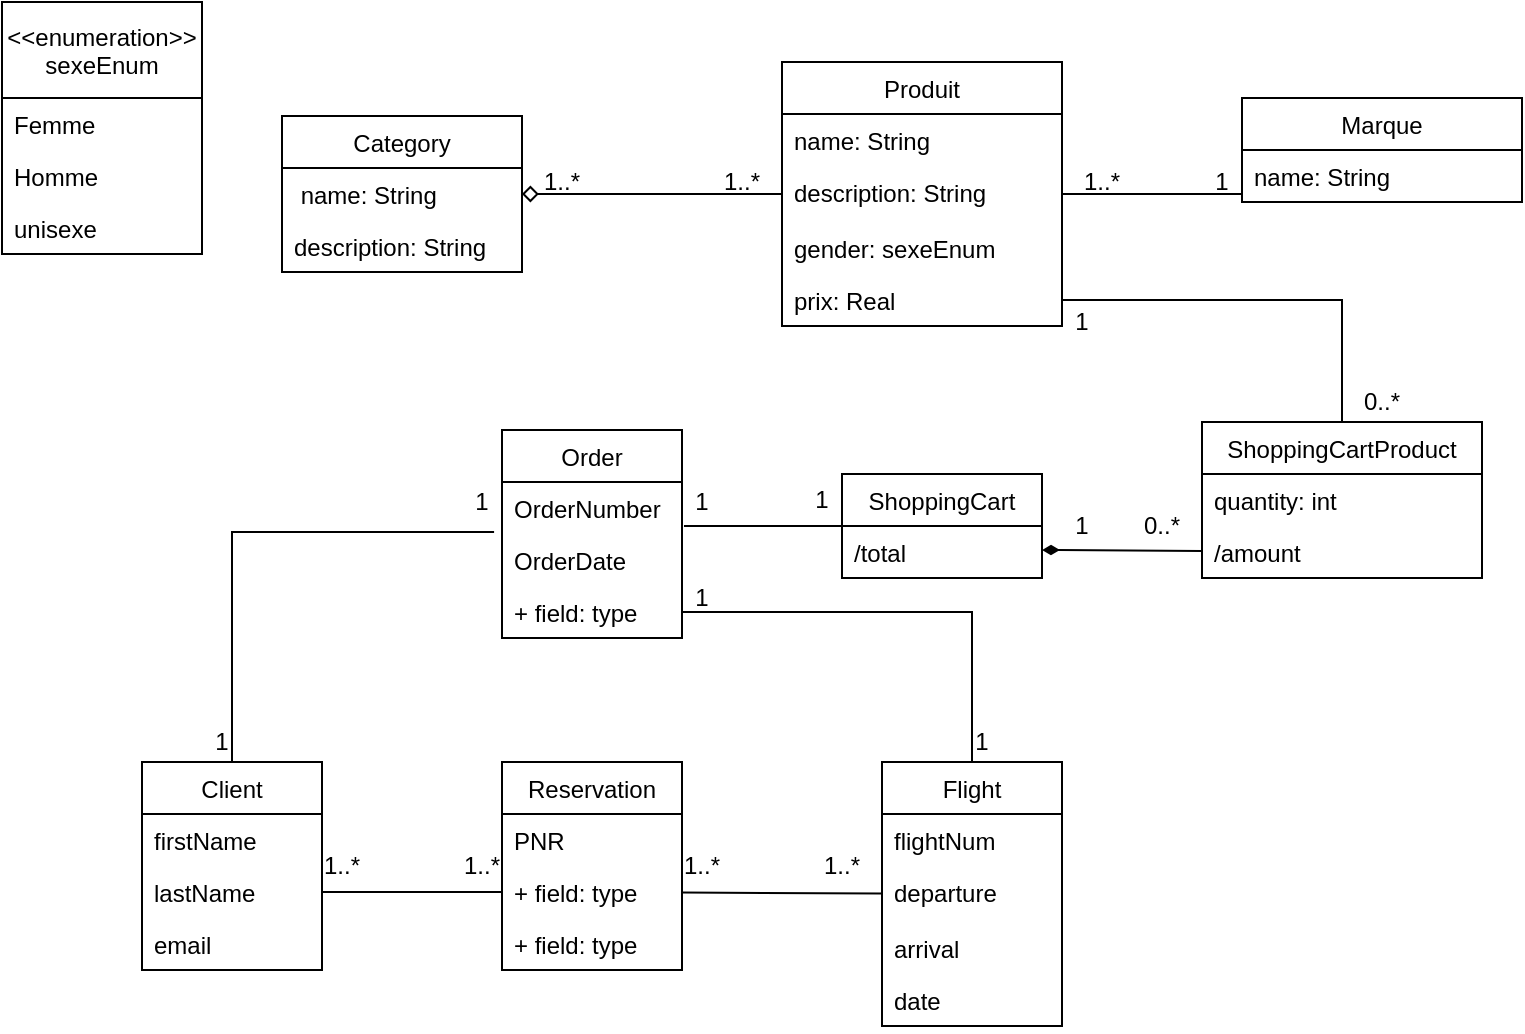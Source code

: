 <mxfile version="12.5.5" type="github"><diagram id="Qc0xy-G69XT1tIaJmUWe" name="Page-1"><mxGraphModel dx="1102" dy="611" grid="1" gridSize="10" guides="1" tooltips="1" connect="1" arrows="1" fold="1" page="1" pageScale="1" pageWidth="827" pageHeight="1169" math="0" shadow="0"><root><mxCell id="0"/><mxCell id="1" parent="0"/><mxCell id="HkwgLx9k9ZcmlNR625Nq-1" value="Category" style="swimlane;fontStyle=0;childLayout=stackLayout;horizontal=1;startSize=26;fillColor=none;horizontalStack=0;resizeParent=1;resizeParentMax=0;resizeLast=0;collapsible=1;marginBottom=0;" vertex="1" parent="1"><mxGeometry x="150" y="67" width="120" height="78" as="geometry"/></mxCell><mxCell id="HkwgLx9k9ZcmlNR625Nq-2" value=" name: String" style="text;strokeColor=none;fillColor=none;align=left;verticalAlign=top;spacingLeft=4;spacingRight=4;overflow=hidden;rotatable=0;points=[[0,0.5],[1,0.5]];portConstraint=eastwest;" vertex="1" parent="HkwgLx9k9ZcmlNR625Nq-1"><mxGeometry y="26" width="120" height="26" as="geometry"/></mxCell><mxCell id="HkwgLx9k9ZcmlNR625Nq-3" value="description: String" style="text;strokeColor=none;fillColor=none;align=left;verticalAlign=top;spacingLeft=4;spacingRight=4;overflow=hidden;rotatable=0;points=[[0,0.5],[1,0.5]];portConstraint=eastwest;" vertex="1" parent="HkwgLx9k9ZcmlNR625Nq-1"><mxGeometry y="52" width="120" height="26" as="geometry"/></mxCell><mxCell id="HkwgLx9k9ZcmlNR625Nq-4" value="Produit" style="swimlane;fontStyle=0;childLayout=stackLayout;horizontal=1;startSize=26;fillColor=none;horizontalStack=0;resizeParent=1;resizeParentMax=0;resizeLast=0;collapsible=1;marginBottom=0;" vertex="1" parent="1"><mxGeometry x="400" y="40" width="140" height="132" as="geometry"/></mxCell><mxCell id="HkwgLx9k9ZcmlNR625Nq-5" value="name: String" style="text;strokeColor=none;fillColor=none;align=left;verticalAlign=top;spacingLeft=4;spacingRight=4;overflow=hidden;rotatable=0;points=[[0,0.5],[1,0.5]];portConstraint=eastwest;" vertex="1" parent="HkwgLx9k9ZcmlNR625Nq-4"><mxGeometry y="26" width="140" height="26" as="geometry"/></mxCell><mxCell id="HkwgLx9k9ZcmlNR625Nq-6" value="description: String&#xA;" style="text;strokeColor=none;fillColor=none;align=left;verticalAlign=top;spacingLeft=4;spacingRight=4;overflow=hidden;rotatable=0;points=[[0,0.5],[1,0.5]];portConstraint=eastwest;" vertex="1" parent="HkwgLx9k9ZcmlNR625Nq-4"><mxGeometry y="52" width="140" height="28" as="geometry"/></mxCell><mxCell id="HkwgLx9k9ZcmlNR625Nq-7" value="gender: sexeEnum&#xA;" style="text;strokeColor=none;fillColor=none;align=left;verticalAlign=top;spacingLeft=4;spacingRight=4;overflow=hidden;rotatable=0;points=[[0,0.5],[1,0.5]];portConstraint=eastwest;" vertex="1" parent="HkwgLx9k9ZcmlNR625Nq-4"><mxGeometry y="80" width="140" height="26" as="geometry"/></mxCell><mxCell id="HkwgLx9k9ZcmlNR625Nq-8" value="prix: Real&#xA;" style="text;strokeColor=none;fillColor=none;align=left;verticalAlign=top;spacingLeft=4;spacingRight=4;overflow=hidden;rotatable=0;points=[[0,0.5],[1,0.5]];portConstraint=eastwest;" vertex="1" parent="HkwgLx9k9ZcmlNR625Nq-4"><mxGeometry y="106" width="140" height="26" as="geometry"/></mxCell><mxCell id="HkwgLx9k9ZcmlNR625Nq-9" value="&lt;&lt;enumeration&gt;&gt;&#xA;sexeEnum" style="swimlane;fontStyle=0;childLayout=stackLayout;horizontal=1;startSize=48;fillColor=none;horizontalStack=0;resizeParent=1;resizeParentMax=0;resizeLast=0;collapsible=1;marginBottom=0;" vertex="1" parent="1"><mxGeometry x="10" y="10" width="100" height="126" as="geometry"><mxRectangle x="60" y="322" width="90" height="26" as="alternateBounds"/></mxGeometry></mxCell><mxCell id="HkwgLx9k9ZcmlNR625Nq-10" value="Femme" style="text;strokeColor=none;fillColor=none;align=left;verticalAlign=top;spacingLeft=4;spacingRight=4;overflow=hidden;rotatable=0;points=[[0,0.5],[1,0.5]];portConstraint=eastwest;" vertex="1" parent="HkwgLx9k9ZcmlNR625Nq-9"><mxGeometry y="48" width="100" height="26" as="geometry"/></mxCell><mxCell id="HkwgLx9k9ZcmlNR625Nq-11" value="Homme" style="text;strokeColor=none;fillColor=none;align=left;verticalAlign=top;spacingLeft=4;spacingRight=4;overflow=hidden;rotatable=0;points=[[0,0.5],[1,0.5]];portConstraint=eastwest;" vertex="1" parent="HkwgLx9k9ZcmlNR625Nq-9"><mxGeometry y="74" width="100" height="26" as="geometry"/></mxCell><mxCell id="HkwgLx9k9ZcmlNR625Nq-12" value="unisexe" style="text;strokeColor=none;fillColor=none;align=left;verticalAlign=top;spacingLeft=4;spacingRight=4;overflow=hidden;rotatable=0;points=[[0,0.5],[1,0.5]];portConstraint=eastwest;" vertex="1" parent="HkwgLx9k9ZcmlNR625Nq-9"><mxGeometry y="100" width="100" height="26" as="geometry"/></mxCell><mxCell id="HkwgLx9k9ZcmlNR625Nq-13" value="Marque" style="swimlane;fontStyle=0;childLayout=stackLayout;horizontal=1;startSize=26;fillColor=none;horizontalStack=0;resizeParent=1;resizeParentMax=0;resizeLast=0;collapsible=1;marginBottom=0;" vertex="1" parent="1"><mxGeometry x="630" y="58" width="140" height="52" as="geometry"/></mxCell><mxCell id="HkwgLx9k9ZcmlNR625Nq-14" value="name: String" style="text;strokeColor=none;fillColor=none;align=left;verticalAlign=top;spacingLeft=4;spacingRight=4;overflow=hidden;rotatable=0;points=[[0,0.5],[1,0.5]];portConstraint=eastwest;" vertex="1" parent="HkwgLx9k9ZcmlNR625Nq-13"><mxGeometry y="26" width="140" height="26" as="geometry"/></mxCell><mxCell id="HkwgLx9k9ZcmlNR625Nq-16" style="edgeStyle=orthogonalEdgeStyle;rounded=0;orthogonalLoop=1;jettySize=auto;html=1;endArrow=none;endFill=0;" edge="1" parent="1" source="HkwgLx9k9ZcmlNR625Nq-6"><mxGeometry relative="1" as="geometry"><mxPoint x="630" y="106" as="targetPoint"/></mxGeometry></mxCell><mxCell id="HkwgLx9k9ZcmlNR625Nq-17" value="1" style="text;html=1;strokeColor=none;fillColor=none;align=center;verticalAlign=middle;whiteSpace=wrap;rounded=0;" vertex="1" parent="1"><mxGeometry x="610" y="90" width="20" height="20" as="geometry"/></mxCell><mxCell id="HkwgLx9k9ZcmlNR625Nq-18" value="1..*" style="text;html=1;strokeColor=none;fillColor=none;align=center;verticalAlign=middle;whiteSpace=wrap;rounded=0;" vertex="1" parent="1"><mxGeometry x="540" y="90" width="40" height="20" as="geometry"/></mxCell><mxCell id="HkwgLx9k9ZcmlNR625Nq-19" style="rounded=0;orthogonalLoop=1;jettySize=auto;html=1;endArrow=diamond;endFill=0;" edge="1" parent="1" source="HkwgLx9k9ZcmlNR625Nq-6" target="HkwgLx9k9ZcmlNR625Nq-2"><mxGeometry relative="1" as="geometry"/></mxCell><mxCell id="HkwgLx9k9ZcmlNR625Nq-20" value="1..*" style="text;html=1;strokeColor=none;fillColor=none;align=center;verticalAlign=middle;whiteSpace=wrap;rounded=0;" vertex="1" parent="1"><mxGeometry x="360" y="90" width="40" height="20" as="geometry"/></mxCell><mxCell id="HkwgLx9k9ZcmlNR625Nq-21" value="&lt;div&gt;1..*&lt;/div&gt;" style="text;html=1;strokeColor=none;fillColor=none;align=center;verticalAlign=middle;whiteSpace=wrap;rounded=0;" vertex="1" parent="1"><mxGeometry x="270" y="90" width="40" height="20" as="geometry"/></mxCell><mxCell id="HkwgLx9k9ZcmlNR625Nq-71" style="edgeStyle=orthogonalEdgeStyle;rounded=0;orthogonalLoop=1;jettySize=auto;html=1;entryX=1.011;entryY=0.846;entryDx=0;entryDy=0;entryPerimeter=0;endArrow=none;endFill=0;" edge="1" parent="1" source="HkwgLx9k9ZcmlNR625Nq-22" target="HkwgLx9k9ZcmlNR625Nq-36"><mxGeometry relative="1" as="geometry"/></mxCell><mxCell id="HkwgLx9k9ZcmlNR625Nq-22" value="ShoppingCart" style="swimlane;fontStyle=0;childLayout=stackLayout;horizontal=1;startSize=26;fillColor=none;horizontalStack=0;resizeParent=1;resizeParentMax=0;resizeLast=0;collapsible=1;marginBottom=0;" vertex="1" parent="1"><mxGeometry x="430" y="246" width="100" height="52" as="geometry"/></mxCell><mxCell id="HkwgLx9k9ZcmlNR625Nq-23" value="/total" style="text;strokeColor=none;fillColor=none;align=left;verticalAlign=top;spacingLeft=4;spacingRight=4;overflow=hidden;rotatable=0;points=[[0,0.5],[1,0.5]];portConstraint=eastwest;" vertex="1" parent="HkwgLx9k9ZcmlNR625Nq-22"><mxGeometry y="26" width="100" height="26" as="geometry"/></mxCell><mxCell id="HkwgLx9k9ZcmlNR625Nq-24" value="ShoppingCartProduct" style="swimlane;fontStyle=0;childLayout=stackLayout;horizontal=1;startSize=26;fillColor=none;horizontalStack=0;resizeParent=1;resizeParentMax=0;resizeLast=0;collapsible=1;marginBottom=0;" vertex="1" parent="1"><mxGeometry x="610" y="220" width="140" height="78" as="geometry"/></mxCell><mxCell id="HkwgLx9k9ZcmlNR625Nq-25" value="quantity: int" style="text;strokeColor=none;fillColor=none;align=left;verticalAlign=top;spacingLeft=4;spacingRight=4;overflow=hidden;rotatable=0;points=[[0,0.5],[1,0.5]];portConstraint=eastwest;" vertex="1" parent="HkwgLx9k9ZcmlNR625Nq-24"><mxGeometry y="26" width="140" height="26" as="geometry"/></mxCell><mxCell id="HkwgLx9k9ZcmlNR625Nq-26" value="/amount" style="text;strokeColor=none;fillColor=none;align=left;verticalAlign=top;spacingLeft=4;spacingRight=4;overflow=hidden;rotatable=0;points=[[0,0.5],[1,0.5]];portConstraint=eastwest;" vertex="1" parent="HkwgLx9k9ZcmlNR625Nq-24"><mxGeometry y="52" width="140" height="26" as="geometry"/></mxCell><mxCell id="HkwgLx9k9ZcmlNR625Nq-27" style="edgeStyle=orthogonalEdgeStyle;rounded=0;orthogonalLoop=1;jettySize=auto;html=1;entryX=0.5;entryY=0;entryDx=0;entryDy=0;endArrow=none;endFill=0;" edge="1" parent="1" source="HkwgLx9k9ZcmlNR625Nq-8" target="HkwgLx9k9ZcmlNR625Nq-24"><mxGeometry relative="1" as="geometry"/></mxCell><mxCell id="HkwgLx9k9ZcmlNR625Nq-28" value="1" style="text;html=1;strokeColor=none;fillColor=none;align=center;verticalAlign=middle;whiteSpace=wrap;rounded=0;" vertex="1" parent="1"><mxGeometry x="540" y="160" width="20" height="20" as="geometry"/></mxCell><mxCell id="HkwgLx9k9ZcmlNR625Nq-29" value="0..*" style="text;html=1;strokeColor=none;fillColor=none;align=center;verticalAlign=middle;whiteSpace=wrap;rounded=0;" vertex="1" parent="1"><mxGeometry x="680" y="200" width="40" height="20" as="geometry"/></mxCell><mxCell id="HkwgLx9k9ZcmlNR625Nq-30" style="edgeStyle=none;rounded=0;orthogonalLoop=1;jettySize=auto;html=1;exitX=0.75;exitY=0;exitDx=0;exitDy=0;endArrow=none;endFill=0;" edge="1" parent="1" source="HkwgLx9k9ZcmlNR625Nq-22" target="HkwgLx9k9ZcmlNR625Nq-22"><mxGeometry relative="1" as="geometry"/></mxCell><mxCell id="HkwgLx9k9ZcmlNR625Nq-31" style="edgeStyle=none;rounded=0;orthogonalLoop=1;jettySize=auto;html=1;exitX=0.5;exitY=0;exitDx=0;exitDy=0;endArrow=none;endFill=0;" edge="1" parent="1" source="HkwgLx9k9ZcmlNR625Nq-22" target="HkwgLx9k9ZcmlNR625Nq-22"><mxGeometry relative="1" as="geometry"/></mxCell><mxCell id="HkwgLx9k9ZcmlNR625Nq-32" style="edgeStyle=none;rounded=0;orthogonalLoop=1;jettySize=auto;html=1;endArrow=diamondThin;endFill=1;" edge="1" parent="1" source="HkwgLx9k9ZcmlNR625Nq-26"><mxGeometry relative="1" as="geometry"><mxPoint x="530" y="284" as="targetPoint"/></mxGeometry></mxCell><mxCell id="HkwgLx9k9ZcmlNR625Nq-33" value="1" style="text;html=1;strokeColor=none;fillColor=none;align=center;verticalAlign=middle;whiteSpace=wrap;rounded=0;" vertex="1" parent="1"><mxGeometry x="540" y="262" width="20" height="20" as="geometry"/></mxCell><mxCell id="HkwgLx9k9ZcmlNR625Nq-34" value="0..*" style="text;html=1;strokeColor=none;fillColor=none;align=center;verticalAlign=middle;whiteSpace=wrap;rounded=0;" vertex="1" parent="1"><mxGeometry x="570" y="262" width="40" height="20" as="geometry"/></mxCell><mxCell id="HkwgLx9k9ZcmlNR625Nq-35" value="Order" style="swimlane;fontStyle=0;childLayout=stackLayout;horizontal=1;startSize=26;fillColor=none;horizontalStack=0;resizeParent=1;resizeParentMax=0;resizeLast=0;collapsible=1;marginBottom=0;" vertex="1" parent="1"><mxGeometry x="260" y="224" width="90" height="104" as="geometry"/></mxCell><mxCell id="HkwgLx9k9ZcmlNR625Nq-36" value="OrderNumber" style="text;strokeColor=none;fillColor=none;align=left;verticalAlign=top;spacingLeft=4;spacingRight=4;overflow=hidden;rotatable=0;points=[[0,0.5],[1,0.5]];portConstraint=eastwest;" vertex="1" parent="HkwgLx9k9ZcmlNR625Nq-35"><mxGeometry y="26" width="90" height="26" as="geometry"/></mxCell><mxCell id="HkwgLx9k9ZcmlNR625Nq-37" value="OrderDate" style="text;strokeColor=none;fillColor=none;align=left;verticalAlign=top;spacingLeft=4;spacingRight=4;overflow=hidden;rotatable=0;points=[[0,0.5],[1,0.5]];portConstraint=eastwest;" vertex="1" parent="HkwgLx9k9ZcmlNR625Nq-35"><mxGeometry y="52" width="90" height="26" as="geometry"/></mxCell><mxCell id="HkwgLx9k9ZcmlNR625Nq-38" value="+ field: type" style="text;strokeColor=none;fillColor=none;align=left;verticalAlign=top;spacingLeft=4;spacingRight=4;overflow=hidden;rotatable=0;points=[[0,0.5],[1,0.5]];portConstraint=eastwest;" vertex="1" parent="HkwgLx9k9ZcmlNR625Nq-35"><mxGeometry y="78" width="90" height="26" as="geometry"/></mxCell><mxCell id="HkwgLx9k9ZcmlNR625Nq-58" style="edgeStyle=orthogonalEdgeStyle;rounded=0;orthogonalLoop=1;jettySize=auto;html=1;entryX=-0.044;entryY=-0.038;entryDx=0;entryDy=0;entryPerimeter=0;endArrow=none;endFill=0;" edge="1" parent="1" source="HkwgLx9k9ZcmlNR625Nq-40" target="HkwgLx9k9ZcmlNR625Nq-37"><mxGeometry relative="1" as="geometry"><Array as="points"><mxPoint x="125" y="275"/></Array></mxGeometry></mxCell><mxCell id="HkwgLx9k9ZcmlNR625Nq-40" value="Client" style="swimlane;fontStyle=0;childLayout=stackLayout;horizontal=1;startSize=26;fillColor=none;horizontalStack=0;resizeParent=1;resizeParentMax=0;resizeLast=0;collapsible=1;marginBottom=0;" vertex="1" parent="1"><mxGeometry x="80" y="390" width="90" height="104" as="geometry"/></mxCell><mxCell id="HkwgLx9k9ZcmlNR625Nq-41" value="firstName" style="text;strokeColor=none;fillColor=none;align=left;verticalAlign=top;spacingLeft=4;spacingRight=4;overflow=hidden;rotatable=0;points=[[0,0.5],[1,0.5]];portConstraint=eastwest;" vertex="1" parent="HkwgLx9k9ZcmlNR625Nq-40"><mxGeometry y="26" width="90" height="26" as="geometry"/></mxCell><mxCell id="HkwgLx9k9ZcmlNR625Nq-42" value="lastName" style="text;strokeColor=none;fillColor=none;align=left;verticalAlign=top;spacingLeft=4;spacingRight=4;overflow=hidden;rotatable=0;points=[[0,0.5],[1,0.5]];portConstraint=eastwest;" vertex="1" parent="HkwgLx9k9ZcmlNR625Nq-40"><mxGeometry y="52" width="90" height="26" as="geometry"/></mxCell><mxCell id="HkwgLx9k9ZcmlNR625Nq-43" value="email" style="text;strokeColor=none;fillColor=none;align=left;verticalAlign=top;spacingLeft=4;spacingRight=4;overflow=hidden;rotatable=0;points=[[0,0.5],[1,0.5]];portConstraint=eastwest;" vertex="1" parent="HkwgLx9k9ZcmlNR625Nq-40"><mxGeometry y="78" width="90" height="26" as="geometry"/></mxCell><mxCell id="HkwgLx9k9ZcmlNR625Nq-70" style="edgeStyle=orthogonalEdgeStyle;rounded=0;orthogonalLoop=1;jettySize=auto;html=1;endArrow=none;endFill=0;" edge="1" parent="1" source="HkwgLx9k9ZcmlNR625Nq-44" target="HkwgLx9k9ZcmlNR625Nq-38"><mxGeometry relative="1" as="geometry"/></mxCell><mxCell id="HkwgLx9k9ZcmlNR625Nq-44" value="Flight" style="swimlane;fontStyle=0;childLayout=stackLayout;horizontal=1;startSize=26;fillColor=none;horizontalStack=0;resizeParent=1;resizeParentMax=0;resizeLast=0;collapsible=1;marginBottom=0;" vertex="1" parent="1"><mxGeometry x="450" y="390" width="90" height="132" as="geometry"/></mxCell><mxCell id="HkwgLx9k9ZcmlNR625Nq-45" value="flightNum" style="text;strokeColor=none;fillColor=none;align=left;verticalAlign=top;spacingLeft=4;spacingRight=4;overflow=hidden;rotatable=0;points=[[0,0.5],[1,0.5]];portConstraint=eastwest;" vertex="1" parent="HkwgLx9k9ZcmlNR625Nq-44"><mxGeometry y="26" width="90" height="26" as="geometry"/></mxCell><mxCell id="HkwgLx9k9ZcmlNR625Nq-46" value="departure" style="text;strokeColor=none;fillColor=none;align=left;verticalAlign=top;spacingLeft=4;spacingRight=4;overflow=hidden;rotatable=0;points=[[0,0.5],[1,0.5]];portConstraint=eastwest;" vertex="1" parent="HkwgLx9k9ZcmlNR625Nq-44"><mxGeometry y="52" width="90" height="28" as="geometry"/></mxCell><mxCell id="HkwgLx9k9ZcmlNR625Nq-47" value="arrival" style="text;strokeColor=none;fillColor=none;align=left;verticalAlign=top;spacingLeft=4;spacingRight=4;overflow=hidden;rotatable=0;points=[[0,0.5],[1,0.5]];portConstraint=eastwest;" vertex="1" parent="HkwgLx9k9ZcmlNR625Nq-44"><mxGeometry y="80" width="90" height="26" as="geometry"/></mxCell><mxCell id="HkwgLx9k9ZcmlNR625Nq-74" value="date" style="text;strokeColor=none;fillColor=none;align=left;verticalAlign=top;spacingLeft=4;spacingRight=4;overflow=hidden;rotatable=0;points=[[0,0.5],[1,0.5]];portConstraint=eastwest;" vertex="1" parent="HkwgLx9k9ZcmlNR625Nq-44"><mxGeometry y="106" width="90" height="26" as="geometry"/></mxCell><mxCell id="HkwgLx9k9ZcmlNR625Nq-52" value="Reservation" style="swimlane;fontStyle=0;childLayout=stackLayout;horizontal=1;startSize=26;fillColor=none;horizontalStack=0;resizeParent=1;resizeParentMax=0;resizeLast=0;collapsible=1;marginBottom=0;" vertex="1" parent="1"><mxGeometry x="260" y="390" width="90" height="104" as="geometry"/></mxCell><mxCell id="HkwgLx9k9ZcmlNR625Nq-53" value="PNR" style="text;strokeColor=none;fillColor=none;align=left;verticalAlign=top;spacingLeft=4;spacingRight=4;overflow=hidden;rotatable=0;points=[[0,0.5],[1,0.5]];portConstraint=eastwest;" vertex="1" parent="HkwgLx9k9ZcmlNR625Nq-52"><mxGeometry y="26" width="90" height="26" as="geometry"/></mxCell><mxCell id="HkwgLx9k9ZcmlNR625Nq-54" value="+ field: type" style="text;strokeColor=none;fillColor=none;align=left;verticalAlign=top;spacingLeft=4;spacingRight=4;overflow=hidden;rotatable=0;points=[[0,0.5],[1,0.5]];portConstraint=eastwest;" vertex="1" parent="HkwgLx9k9ZcmlNR625Nq-52"><mxGeometry y="52" width="90" height="26" as="geometry"/></mxCell><mxCell id="HkwgLx9k9ZcmlNR625Nq-55" value="+ field: type" style="text;strokeColor=none;fillColor=none;align=left;verticalAlign=top;spacingLeft=4;spacingRight=4;overflow=hidden;rotatable=0;points=[[0,0.5],[1,0.5]];portConstraint=eastwest;" vertex="1" parent="HkwgLx9k9ZcmlNR625Nq-52"><mxGeometry y="78" width="90" height="26" as="geometry"/></mxCell><mxCell id="HkwgLx9k9ZcmlNR625Nq-59" style="edgeStyle=orthogonalEdgeStyle;rounded=0;orthogonalLoop=1;jettySize=auto;html=1;entryX=0;entryY=0.5;entryDx=0;entryDy=0;endArrow=none;endFill=0;" edge="1" parent="1" source="HkwgLx9k9ZcmlNR625Nq-42" target="HkwgLx9k9ZcmlNR625Nq-54"><mxGeometry relative="1" as="geometry"/></mxCell><mxCell id="HkwgLx9k9ZcmlNR625Nq-60" value="1" style="text;html=1;strokeColor=none;fillColor=none;align=center;verticalAlign=middle;whiteSpace=wrap;rounded=0;" vertex="1" parent="1"><mxGeometry x="240" y="250" width="20" height="20" as="geometry"/></mxCell><mxCell id="HkwgLx9k9ZcmlNR625Nq-61" value="1" style="text;html=1;strokeColor=none;fillColor=none;align=center;verticalAlign=middle;whiteSpace=wrap;rounded=0;" vertex="1" parent="1"><mxGeometry x="110" y="370" width="20" height="20" as="geometry"/></mxCell><mxCell id="HkwgLx9k9ZcmlNR625Nq-62" value="1..*" style="text;html=1;strokeColor=none;fillColor=none;align=center;verticalAlign=middle;whiteSpace=wrap;rounded=0;" vertex="1" parent="1"><mxGeometry x="230" y="432" width="40" height="20" as="geometry"/></mxCell><mxCell id="HkwgLx9k9ZcmlNR625Nq-63" value="1..*" style="text;html=1;strokeColor=none;fillColor=none;align=center;verticalAlign=middle;whiteSpace=wrap;rounded=0;" vertex="1" parent="1"><mxGeometry x="160" y="432" width="40" height="20" as="geometry"/></mxCell><mxCell id="HkwgLx9k9ZcmlNR625Nq-64" style="rounded=0;orthogonalLoop=1;jettySize=auto;html=1;endArrow=none;endFill=0;" edge="1" parent="1" source="HkwgLx9k9ZcmlNR625Nq-54" target="HkwgLx9k9ZcmlNR625Nq-46"><mxGeometry relative="1" as="geometry"/></mxCell><mxCell id="HkwgLx9k9ZcmlNR625Nq-65" value="1..*" style="text;html=1;strokeColor=none;fillColor=none;align=center;verticalAlign=middle;whiteSpace=wrap;rounded=0;" vertex="1" parent="1"><mxGeometry x="410" y="432" width="40" height="20" as="geometry"/></mxCell><mxCell id="HkwgLx9k9ZcmlNR625Nq-68" value="1..*" style="text;html=1;strokeColor=none;fillColor=none;align=center;verticalAlign=middle;whiteSpace=wrap;rounded=0;" vertex="1" parent="1"><mxGeometry x="340" y="432" width="40" height="20" as="geometry"/></mxCell><mxCell id="HkwgLx9k9ZcmlNR625Nq-72" value="1" style="text;html=1;strokeColor=none;fillColor=none;align=center;verticalAlign=middle;whiteSpace=wrap;rounded=0;" vertex="1" parent="1"><mxGeometry x="490" y="370" width="20" height="20" as="geometry"/></mxCell><mxCell id="HkwgLx9k9ZcmlNR625Nq-73" value="1" style="text;html=1;strokeColor=none;fillColor=none;align=center;verticalAlign=middle;whiteSpace=wrap;rounded=0;" vertex="1" parent="1"><mxGeometry x="350" y="298" width="20" height="20" as="geometry"/></mxCell><mxCell id="HkwgLx9k9ZcmlNR625Nq-75" value="1" style="text;html=1;strokeColor=none;fillColor=none;align=center;verticalAlign=middle;whiteSpace=wrap;rounded=0;" vertex="1" parent="1"><mxGeometry x="350" y="250" width="20" height="20" as="geometry"/></mxCell><mxCell id="HkwgLx9k9ZcmlNR625Nq-80" value="1" style="text;html=1;strokeColor=none;fillColor=none;align=center;verticalAlign=middle;whiteSpace=wrap;rounded=0;" vertex="1" parent="1"><mxGeometry x="410" y="249" width="20" height="20" as="geometry"/></mxCell></root></mxGraphModel></diagram></mxfile>
